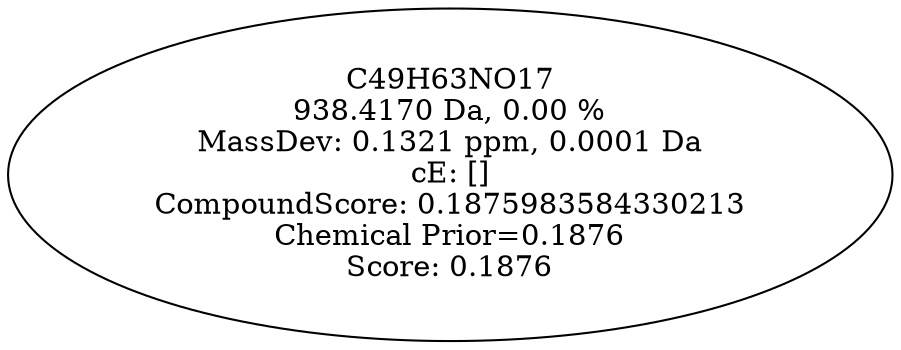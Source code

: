 strict digraph {
v1 [label="C49H63NO17\n938.4170 Da, 0.00 %\nMassDev: 0.1321 ppm, 0.0001 Da\ncE: []\nCompoundScore: 0.1875983584330213\nChemical Prior=0.1876\nScore: 0.1876"];
}